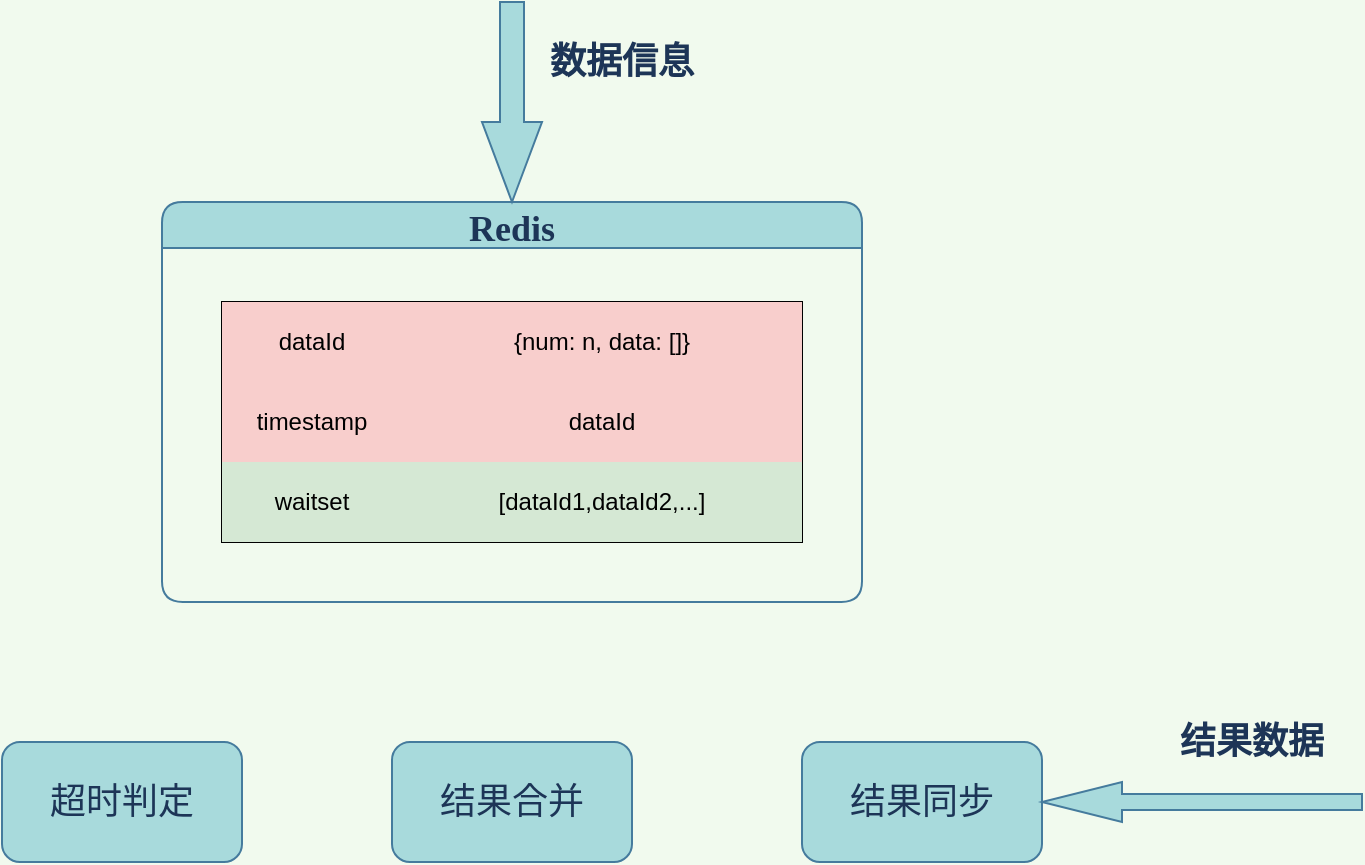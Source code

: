 <mxfile version="13.10.4" type="github">
  <diagram id="O3RzbCQzSW8cufATyr0_" name="第 1 页">
    <mxGraphModel dx="868" dy="450" grid="1" gridSize="10" guides="1" tooltips="1" connect="1" arrows="1" fold="1" page="1" pageScale="1" pageWidth="827" pageHeight="1169" background="#F1FAEE" math="0" shadow="0">
      <root>
        <mxCell id="0" />
        <mxCell id="1" parent="0" />
        <mxCell id="h39ezOy-Aa_Jzsbm-7YE-2" value="Redis" style="swimlane;rounded=1;sketch=0;strokeColor=#457B9D;fillColor=#A8DADC;fontColor=#1D3557;fontSize=18;fontFamily=Verdana;" vertex="1" parent="1">
          <mxGeometry x="160" y="160" width="350" height="200" as="geometry" />
        </mxCell>
        <mxCell id="h39ezOy-Aa_Jzsbm-7YE-16" value="" style="shape=table;html=1;whiteSpace=wrap;startSize=0;container=1;collapsible=0;childLayout=tableLayout;" vertex="1" parent="h39ezOy-Aa_Jzsbm-7YE-2">
          <mxGeometry x="30" y="50" width="290" height="120" as="geometry" />
        </mxCell>
        <mxCell id="h39ezOy-Aa_Jzsbm-7YE-17" value="" style="shape=partialRectangle;html=1;whiteSpace=wrap;collapsible=0;dropTarget=0;pointerEvents=0;fillColor=none;top=0;left=0;bottom=0;right=0;points=[[0,0.5],[1,0.5]];portConstraint=eastwest;" vertex="1" parent="h39ezOy-Aa_Jzsbm-7YE-16">
          <mxGeometry width="290" height="40" as="geometry" />
        </mxCell>
        <mxCell id="h39ezOy-Aa_Jzsbm-7YE-18" value="dataId" style="shape=partialRectangle;html=1;whiteSpace=wrap;connectable=0;overflow=hidden;fillColor=#f8cecc;top=0;left=0;bottom=0;right=0;strokeColor=#b85450;" vertex="1" parent="h39ezOy-Aa_Jzsbm-7YE-17">
          <mxGeometry width="90" height="40" as="geometry" />
        </mxCell>
        <mxCell id="h39ezOy-Aa_Jzsbm-7YE-19" value="{num: n, data: []}" style="shape=partialRectangle;html=1;whiteSpace=wrap;connectable=0;overflow=hidden;fillColor=#f8cecc;top=0;left=0;bottom=0;right=0;strokeColor=#b85450;" vertex="1" parent="h39ezOy-Aa_Jzsbm-7YE-17">
          <mxGeometry x="90" width="200" height="40" as="geometry" />
        </mxCell>
        <mxCell id="h39ezOy-Aa_Jzsbm-7YE-20" value="" style="shape=partialRectangle;html=1;whiteSpace=wrap;collapsible=0;dropTarget=0;pointerEvents=0;fillColor=none;top=0;left=0;bottom=0;right=0;points=[[0,0.5],[1,0.5]];portConstraint=eastwest;" vertex="1" parent="h39ezOy-Aa_Jzsbm-7YE-16">
          <mxGeometry y="40" width="290" height="40" as="geometry" />
        </mxCell>
        <mxCell id="h39ezOy-Aa_Jzsbm-7YE-21" value="timestamp" style="shape=partialRectangle;html=1;whiteSpace=wrap;connectable=0;overflow=hidden;fillColor=#f8cecc;top=0;left=0;bottom=0;right=0;strokeColor=#b85450;" vertex="1" parent="h39ezOy-Aa_Jzsbm-7YE-20">
          <mxGeometry width="90" height="40" as="geometry" />
        </mxCell>
        <mxCell id="h39ezOy-Aa_Jzsbm-7YE-22" value="dataId" style="shape=partialRectangle;html=1;whiteSpace=wrap;connectable=0;overflow=hidden;fillColor=#f8cecc;top=0;left=0;bottom=0;right=0;strokeColor=#b85450;" vertex="1" parent="h39ezOy-Aa_Jzsbm-7YE-20">
          <mxGeometry x="90" width="200" height="40" as="geometry" />
        </mxCell>
        <mxCell id="h39ezOy-Aa_Jzsbm-7YE-23" value="" style="shape=partialRectangle;html=1;whiteSpace=wrap;collapsible=0;dropTarget=0;pointerEvents=0;fillColor=none;top=0;left=0;bottom=0;right=0;points=[[0,0.5],[1,0.5]];portConstraint=eastwest;" vertex="1" parent="h39ezOy-Aa_Jzsbm-7YE-16">
          <mxGeometry y="80" width="290" height="40" as="geometry" />
        </mxCell>
        <mxCell id="h39ezOy-Aa_Jzsbm-7YE-24" value="waitset" style="shape=partialRectangle;html=1;whiteSpace=wrap;connectable=0;overflow=hidden;fillColor=#d5e8d4;top=0;left=0;bottom=0;right=0;strokeColor=#82b366;" vertex="1" parent="h39ezOy-Aa_Jzsbm-7YE-23">
          <mxGeometry width="90" height="40" as="geometry" />
        </mxCell>
        <mxCell id="h39ezOy-Aa_Jzsbm-7YE-25" value="[dataId1,dataId2,...]" style="shape=partialRectangle;html=1;whiteSpace=wrap;connectable=0;overflow=hidden;fillColor=#d5e8d4;top=0;left=0;bottom=0;right=0;strokeColor=#82b366;" vertex="1" parent="h39ezOy-Aa_Jzsbm-7YE-23">
          <mxGeometry x="90" width="200" height="40" as="geometry" />
        </mxCell>
        <mxCell id="h39ezOy-Aa_Jzsbm-7YE-26" value="" style="html=1;shadow=0;dashed=0;align=center;verticalAlign=middle;shape=mxgraph.arrows2.arrow;dy=0.6;dx=40;direction=south;notch=0;rounded=1;sketch=0;strokeColor=#457B9D;fillColor=#A8DADC;fontFamily=Verdana;fontSize=18;fontColor=#1D3557;" vertex="1" parent="1">
          <mxGeometry x="320" y="60" width="30" height="100" as="geometry" />
        </mxCell>
        <mxCell id="h39ezOy-Aa_Jzsbm-7YE-27" value="数据信息" style="text;html=1;strokeColor=none;fillColor=none;align=center;verticalAlign=middle;whiteSpace=wrap;rounded=0;sketch=0;fontFamily=Verdana;fontSize=18;fontColor=#1D3557;fontStyle=1" vertex="1" parent="1">
          <mxGeometry x="350" y="80" width="80" height="20" as="geometry" />
        </mxCell>
        <mxCell id="h39ezOy-Aa_Jzsbm-7YE-28" value="结果合并" style="rounded=1;whiteSpace=wrap;html=1;sketch=0;strokeColor=#457B9D;fillColor=#A8DADC;fontFamily=Verdana;fontSize=18;fontColor=#1D3557;" vertex="1" parent="1">
          <mxGeometry x="275" y="430" width="120" height="60" as="geometry" />
        </mxCell>
        <mxCell id="h39ezOy-Aa_Jzsbm-7YE-29" value="结果同步" style="rounded=1;whiteSpace=wrap;html=1;sketch=0;strokeColor=#457B9D;fillColor=#A8DADC;fontFamily=Verdana;fontSize=18;fontColor=#1D3557;" vertex="1" parent="1">
          <mxGeometry x="480" y="430" width="120" height="60" as="geometry" />
        </mxCell>
        <mxCell id="h39ezOy-Aa_Jzsbm-7YE-30" value="超时判定" style="rounded=1;whiteSpace=wrap;html=1;sketch=0;strokeColor=#457B9D;fillColor=#A8DADC;fontFamily=Verdana;fontSize=18;fontColor=#1D3557;" vertex="1" parent="1">
          <mxGeometry x="80" y="430" width="120" height="60" as="geometry" />
        </mxCell>
        <mxCell id="h39ezOy-Aa_Jzsbm-7YE-31" value="" style="html=1;shadow=0;dashed=0;align=center;verticalAlign=middle;shape=mxgraph.arrows2.arrow;dy=0.6;dx=40;flipH=1;notch=0;rounded=1;sketch=0;strokeColor=#457B9D;fillColor=#A8DADC;fontFamily=Verdana;fontSize=18;fontColor=#1D3557;" vertex="1" parent="1">
          <mxGeometry x="600" y="450" width="160" height="20" as="geometry" />
        </mxCell>
        <mxCell id="h39ezOy-Aa_Jzsbm-7YE-32" value="结果数据" style="text;html=1;strokeColor=none;fillColor=none;align=center;verticalAlign=middle;whiteSpace=wrap;rounded=0;sketch=0;fontFamily=Verdana;fontSize=18;fontColor=#1D3557;fontStyle=1" vertex="1" parent="1">
          <mxGeometry x="660" y="420" width="90" height="20" as="geometry" />
        </mxCell>
      </root>
    </mxGraphModel>
  </diagram>
</mxfile>

